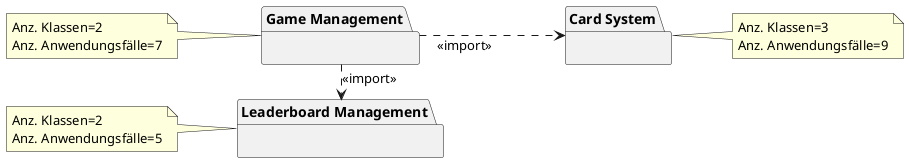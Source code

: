 @startuml
skinparam linetype ortho
left to right direction
!define RECTANGLE class

package "Game Management" {

}

package "Leaderboard Management" {

}

package "Card System" {

}
note left of "Game Management" : Anz. Klassen=2 \nAnz. Anwendungsfälle=7
note left of "Leaderboard Management" : Anz. Klassen=2 \nAnz. Anwendungsfälle=5
note right of "Card System" : Anz. Klassen=3 \nAnz. Anwendungsfälle=9
"Game Management" ...> "Card System" : <<import>>
"Game Management" ..right> "Leaderboard Management" : <<import>>

@enduml
